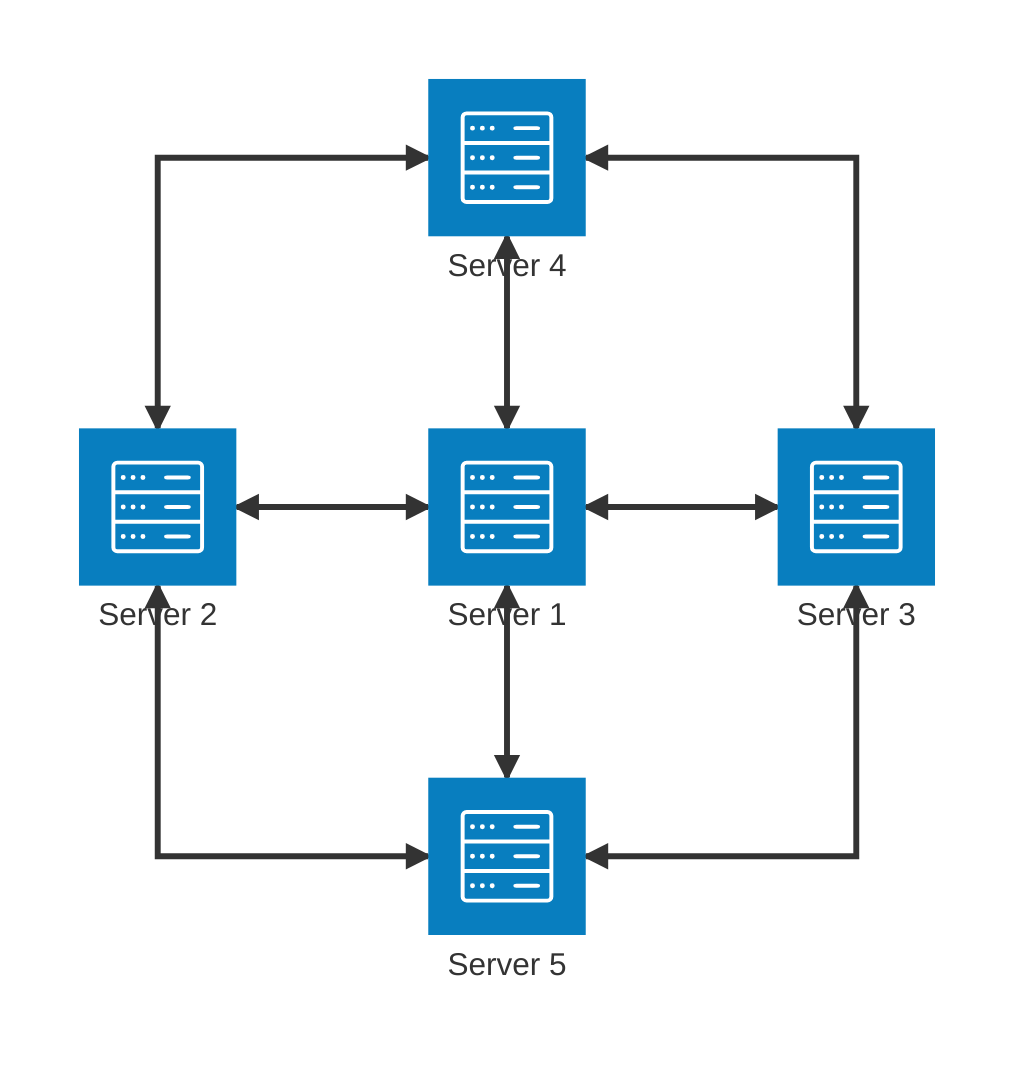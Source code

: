 architecture-beta
        service servC(server)[Server 1]
        service servL(server)[Server 2]
        service servR(server)[Server 3]
        service servT(server)[Server 4]
        service servB(server)[Server 5]

        servC:L <--> R:servL
        servC:R <--> L:servR
        servC:T <--> B:servT
        servC:B <--> T:servB

        servL:T <--> L:servT
        servL:B <--> L:servB
        servR:T <--> R:servT
        servR:B <--> R:servB